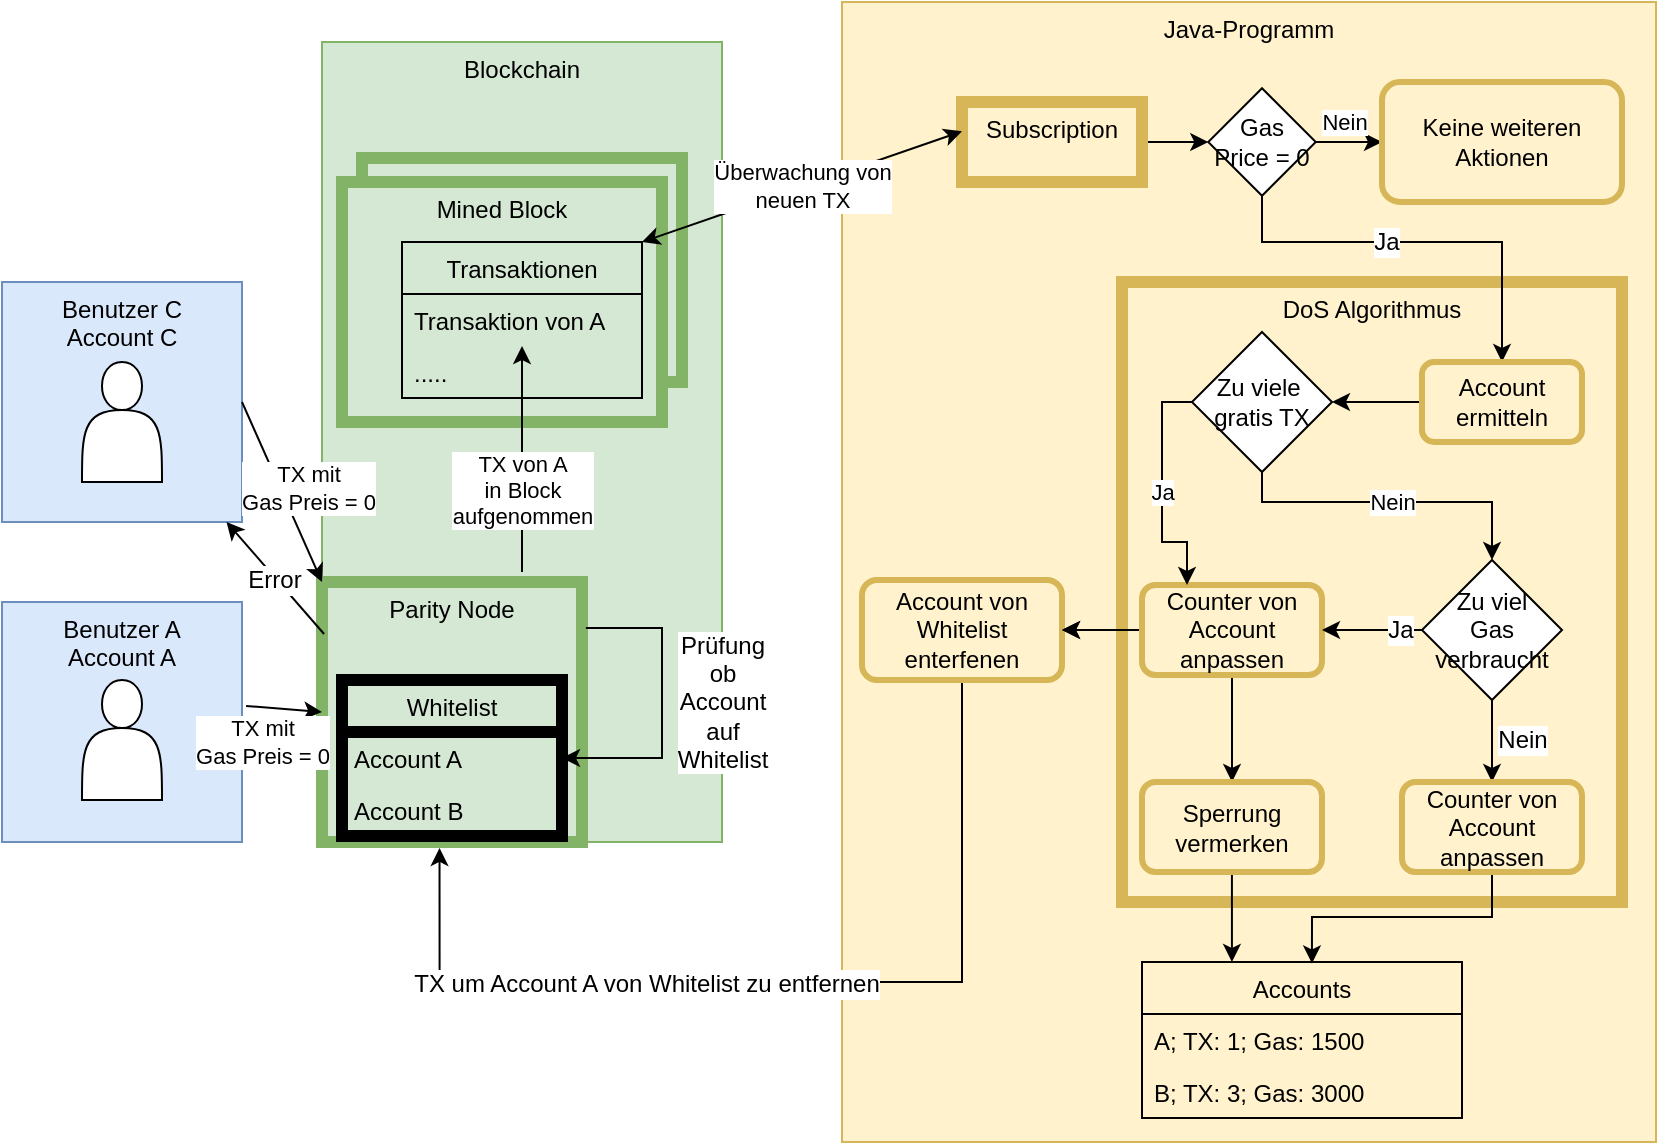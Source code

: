 <mxfile version="12.6.5" type="device"><diagram id="C5RBs43oDa-KdzZeNtuy" name="Page-1"><mxGraphModel dx="675" dy="453" grid="1" gridSize="10" guides="1" tooltips="1" connect="1" arrows="1" fold="1" page="1" pageScale="1" pageWidth="827" pageHeight="1169" math="0" shadow="0"><root><mxCell id="WIyWlLk6GJQsqaUBKTNV-0"/><mxCell id="WIyWlLk6GJQsqaUBKTNV-1" parent="WIyWlLk6GJQsqaUBKTNV-0"/><mxCell id="ft69SRLJZ1m-SMPkeMI6-1" value="Blockchain" style="rounded=0;whiteSpace=wrap;html=1;fillColor=#d5e8d4;strokeColor=#82b366;verticalAlign=top;" vertex="1" parent="WIyWlLk6GJQsqaUBKTNV-1"><mxGeometry x="160" y="40" width="200" height="400" as="geometry"/></mxCell><mxCell id="ft69SRLJZ1m-SMPkeMI6-31" value="" style="rounded=0;whiteSpace=wrap;html=1;strokeWidth=6;labelPosition=center;verticalLabelPosition=middle;align=center;verticalAlign=top;fillColor=#d5e8d4;strokeColor=#82b366;" vertex="1" parent="WIyWlLk6GJQsqaUBKTNV-1"><mxGeometry x="180" y="98" width="160" height="112" as="geometry"/></mxCell><mxCell id="ft69SRLJZ1m-SMPkeMI6-0" value="Benutzer A&lt;br&gt;Account A" style="rounded=0;whiteSpace=wrap;html=1;fillColor=#dae8fc;strokeColor=#6c8ebf;verticalAlign=top;" vertex="1" parent="WIyWlLk6GJQsqaUBKTNV-1"><mxGeometry y="320" width="120" height="120" as="geometry"/></mxCell><mxCell id="ft69SRLJZ1m-SMPkeMI6-2" value="Java-Programm" style="rounded=0;whiteSpace=wrap;html=1;fillColor=#fff2cc;strokeColor=#d6b656;verticalAlign=top;" vertex="1" parent="WIyWlLk6GJQsqaUBKTNV-1"><mxGeometry x="420" y="20" width="407" height="570" as="geometry"/></mxCell><mxCell id="ft69SRLJZ1m-SMPkeMI6-7" value="" style="shape=actor;whiteSpace=wrap;html=1;" vertex="1" parent="WIyWlLk6GJQsqaUBKTNV-1"><mxGeometry x="40" y="359" width="40" height="60" as="geometry"/></mxCell><mxCell id="ft69SRLJZ1m-SMPkeMI6-8" value="Parity Node" style="whiteSpace=wrap;html=1;aspect=fixed;verticalAlign=top;fillColor=#d5e8d4;strokeColor=#82b366;strokeWidth=6;" vertex="1" parent="WIyWlLk6GJQsqaUBKTNV-1"><mxGeometry x="160" y="310" width="130" height="130" as="geometry"/></mxCell><mxCell id="ft69SRLJZ1m-SMPkeMI6-10" value="Whitelist" style="swimlane;fontStyle=0;childLayout=stackLayout;horizontal=1;startSize=26;fillColor=none;horizontalStack=0;resizeParent=1;resizeParentMax=0;resizeLast=0;collapsible=1;marginBottom=0;strokeWidth=6;" vertex="1" parent="WIyWlLk6GJQsqaUBKTNV-1"><mxGeometry x="170" y="359" width="110" height="78" as="geometry"/></mxCell><mxCell id="ft69SRLJZ1m-SMPkeMI6-11" value="Account A" style="text;strokeColor=none;fillColor=none;align=left;verticalAlign=top;spacingLeft=4;spacingRight=4;overflow=hidden;rotatable=0;points=[[0,0.5],[1,0.5]];portConstraint=eastwest;" vertex="1" parent="ft69SRLJZ1m-SMPkeMI6-10"><mxGeometry y="26" width="110" height="26" as="geometry"/></mxCell><mxCell id="ft69SRLJZ1m-SMPkeMI6-12" value="Account B" style="text;strokeColor=none;fillColor=none;align=left;verticalAlign=top;spacingLeft=4;spacingRight=4;overflow=hidden;rotatable=0;points=[[0,0.5],[1,0.5]];portConstraint=eastwest;" vertex="1" parent="ft69SRLJZ1m-SMPkeMI6-10"><mxGeometry y="52" width="110" height="26" as="geometry"/></mxCell><mxCell id="ft69SRLJZ1m-SMPkeMI6-14" value="Benutzer C&lt;br&gt;Account C" style="rounded=0;whiteSpace=wrap;html=1;fillColor=#dae8fc;strokeColor=#6c8ebf;verticalAlign=top;" vertex="1" parent="WIyWlLk6GJQsqaUBKTNV-1"><mxGeometry y="160" width="120" height="120" as="geometry"/></mxCell><mxCell id="ft69SRLJZ1m-SMPkeMI6-15" value="" style="shape=actor;whiteSpace=wrap;html=1;" vertex="1" parent="WIyWlLk6GJQsqaUBKTNV-1"><mxGeometry x="40" y="200" width="40" height="60" as="geometry"/></mxCell><mxCell id="ft69SRLJZ1m-SMPkeMI6-17" value="Mined Block" style="rounded=0;whiteSpace=wrap;html=1;strokeWidth=6;labelPosition=center;verticalLabelPosition=middle;align=center;verticalAlign=top;fillColor=#d5e8d4;strokeColor=#82b366;" vertex="1" parent="WIyWlLk6GJQsqaUBKTNV-1"><mxGeometry x="170" y="110" width="160" height="120" as="geometry"/></mxCell><mxCell id="ft69SRLJZ1m-SMPkeMI6-18" value="Transaktionen" style="swimlane;fontStyle=0;childLayout=stackLayout;horizontal=1;startSize=26;fillColor=none;horizontalStack=0;resizeParent=1;resizeParentMax=0;resizeLast=0;collapsible=1;marginBottom=0;strokeWidth=1;" vertex="1" parent="WIyWlLk6GJQsqaUBKTNV-1"><mxGeometry x="200" y="140" width="120" height="78" as="geometry"/></mxCell><mxCell id="ft69SRLJZ1m-SMPkeMI6-19" value="Transaktion von A" style="text;strokeColor=none;fillColor=none;align=left;verticalAlign=top;spacingLeft=4;spacingRight=4;overflow=hidden;rotatable=0;points=[[0,0.5],[1,0.5]];portConstraint=eastwest;" vertex="1" parent="ft69SRLJZ1m-SMPkeMI6-18"><mxGeometry y="26" width="120" height="26" as="geometry"/></mxCell><mxCell id="ft69SRLJZ1m-SMPkeMI6-20" value="....." style="text;strokeColor=none;fillColor=none;align=left;verticalAlign=top;spacingLeft=4;spacingRight=4;overflow=hidden;rotatable=0;points=[[0,0.5],[1,0.5]];portConstraint=eastwest;" vertex="1" parent="ft69SRLJZ1m-SMPkeMI6-18"><mxGeometry y="52" width="120" height="26" as="geometry"/></mxCell><mxCell id="ft69SRLJZ1m-SMPkeMI6-22" value="TX mit &lt;br&gt;Gas Preis = 0" style="endArrow=classic;html=1;exitX=1.017;exitY=0.433;exitDx=0;exitDy=0;entryX=0;entryY=0.5;entryDx=0;entryDy=0;exitPerimeter=0;" edge="1" parent="WIyWlLk6GJQsqaUBKTNV-1" source="ft69SRLJZ1m-SMPkeMI6-0" target="ft69SRLJZ1m-SMPkeMI6-8"><mxGeometry x="-0.488" y="-17" width="50" height="50" relative="1" as="geometry"><mxPoint x="40" y="510" as="sourcePoint"/><mxPoint x="90" y="460" as="targetPoint"/><mxPoint as="offset"/></mxGeometry></mxCell><mxCell id="ft69SRLJZ1m-SMPkeMI6-23" value="TX mit &lt;br&gt;Gas Preis = 0" style="endArrow=classic;html=1;exitX=1;exitY=0.5;exitDx=0;exitDy=0;entryX=0;entryY=0;entryDx=0;entryDy=0;" edge="1" parent="WIyWlLk6GJQsqaUBKTNV-1" source="ft69SRLJZ1m-SMPkeMI6-14" target="ft69SRLJZ1m-SMPkeMI6-8"><mxGeometry x="0.071" y="13" width="50" height="50" relative="1" as="geometry"><mxPoint x="40" y="510" as="sourcePoint"/><mxPoint x="90" y="460" as="targetPoint"/><mxPoint as="offset"/></mxGeometry></mxCell><mxCell id="ft69SRLJZ1m-SMPkeMI6-24" value="" style="endArrow=classic;html=1;exitX=1.015;exitY=0.177;exitDx=0;exitDy=0;exitPerimeter=0;entryX=1;entryY=0.5;entryDx=0;entryDy=0;strokeColor=#000000;rounded=0;" edge="1" parent="WIyWlLk6GJQsqaUBKTNV-1" source="ft69SRLJZ1m-SMPkeMI6-8" target="ft69SRLJZ1m-SMPkeMI6-11"><mxGeometry width="50" height="50" relative="1" as="geometry"><mxPoint x="-80" y="510" as="sourcePoint"/><mxPoint x="380" y="333" as="targetPoint"/><Array as="points"><mxPoint x="330" y="333"/><mxPoint x="330" y="398"/></Array></mxGeometry></mxCell><mxCell id="ft69SRLJZ1m-SMPkeMI6-25" value="Prüfung&lt;br&gt;ob&lt;br&gt;Account&lt;br&gt;auf&lt;br&gt;Whitelist" style="text;html=1;align=center;verticalAlign=middle;resizable=0;points=[];labelBackgroundColor=#ffffff;" vertex="1" connectable="0" parent="ft69SRLJZ1m-SMPkeMI6-24"><mxGeometry x="-0.557" y="-17" relative="1" as="geometry"><mxPoint x="34.25" y="20.0" as="offset"/></mxGeometry></mxCell><mxCell id="ft69SRLJZ1m-SMPkeMI6-26" value="" style="endArrow=classic;html=1;strokeColor=#000000;exitX=0.008;exitY=0.2;exitDx=0;exitDy=0;exitPerimeter=0;" edge="1" parent="WIyWlLk6GJQsqaUBKTNV-1" source="ft69SRLJZ1m-SMPkeMI6-8" target="ft69SRLJZ1m-SMPkeMI6-14"><mxGeometry width="50" height="50" relative="1" as="geometry"><mxPoint x="40" y="510" as="sourcePoint"/><mxPoint x="90" y="460" as="targetPoint"/></mxGeometry></mxCell><mxCell id="ft69SRLJZ1m-SMPkeMI6-27" value="Error" style="text;html=1;align=center;verticalAlign=middle;resizable=0;points=[];labelBackgroundColor=#ffffff;" vertex="1" connectable="0" parent="ft69SRLJZ1m-SMPkeMI6-26"><mxGeometry x="0.315" y="-3" relative="1" as="geometry"><mxPoint x="4.74" y="11.52" as="offset"/></mxGeometry></mxCell><mxCell id="ft69SRLJZ1m-SMPkeMI6-28" value="TX von A &lt;br&gt;in Block&lt;br&gt;aufgenommen" style="endArrow=classic;html=1;strokeColor=#000000;" edge="1" parent="WIyWlLk6GJQsqaUBKTNV-1" target="ft69SRLJZ1m-SMPkeMI6-19"><mxGeometry x="-0.268" width="50" height="50" relative="1" as="geometry"><mxPoint x="260" y="305" as="sourcePoint"/><mxPoint x="-30" y="460" as="targetPoint"/><mxPoint as="offset"/></mxGeometry></mxCell><mxCell id="ft69SRLJZ1m-SMPkeMI6-42" style="edgeStyle=orthogonalEdgeStyle;rounded=0;orthogonalLoop=1;jettySize=auto;html=1;exitX=1;exitY=0.5;exitDx=0;exitDy=0;entryX=0;entryY=0.5;entryDx=0;entryDy=0;strokeColor=#000000;" edge="1" parent="WIyWlLk6GJQsqaUBKTNV-1" source="ft69SRLJZ1m-SMPkeMI6-29" target="ft69SRLJZ1m-SMPkeMI6-41"><mxGeometry relative="1" as="geometry"/></mxCell><mxCell id="ft69SRLJZ1m-SMPkeMI6-29" value="Subscription" style="rounded=0;whiteSpace=wrap;html=1;strokeWidth=6;fillColor=#fff2cc;strokeColor=#d6b656;verticalAlign=top;" vertex="1" parent="WIyWlLk6GJQsqaUBKTNV-1"><mxGeometry x="480" y="70" width="90" height="40" as="geometry"/></mxCell><mxCell id="ft69SRLJZ1m-SMPkeMI6-34" value="Überwachung von&lt;br&gt;neuen TX" style="endArrow=classic;startArrow=classic;html=1;strokeColor=#000000;entryX=0;entryY=0.367;entryDx=0;entryDy=0;entryPerimeter=0;exitX=1;exitY=0;exitDx=0;exitDy=0;" edge="1" parent="WIyWlLk6GJQsqaUBKTNV-1" source="ft69SRLJZ1m-SMPkeMI6-18" target="ft69SRLJZ1m-SMPkeMI6-29"><mxGeometry width="50" height="50" relative="1" as="geometry"><mxPoint x="490" y="180" as="sourcePoint"/><mxPoint x="540" y="130" as="targetPoint"/></mxGeometry></mxCell><mxCell id="ft69SRLJZ1m-SMPkeMI6-35" value="Accounts" style="swimlane;fontStyle=0;childLayout=stackLayout;horizontal=1;startSize=26;fillColor=none;horizontalStack=0;resizeParent=1;resizeParentMax=0;resizeLast=0;collapsible=1;marginBottom=0;strokeWidth=1;" vertex="1" parent="WIyWlLk6GJQsqaUBKTNV-1"><mxGeometry x="570" y="500" width="160" height="78" as="geometry"/></mxCell><mxCell id="ft69SRLJZ1m-SMPkeMI6-36" value="A; TX: 1; Gas: 1500" style="text;strokeColor=none;fillColor=none;align=left;verticalAlign=top;spacingLeft=4;spacingRight=4;overflow=hidden;rotatable=0;points=[[0,0.5],[1,0.5]];portConstraint=eastwest;" vertex="1" parent="ft69SRLJZ1m-SMPkeMI6-35"><mxGeometry y="26" width="160" height="26" as="geometry"/></mxCell><mxCell id="ft69SRLJZ1m-SMPkeMI6-37" value="B; TX: 3; Gas: 3000" style="text;strokeColor=none;fillColor=none;align=left;verticalAlign=top;spacingLeft=4;spacingRight=4;overflow=hidden;rotatable=0;points=[[0,0.5],[1,0.5]];portConstraint=eastwest;" vertex="1" parent="ft69SRLJZ1m-SMPkeMI6-35"><mxGeometry y="52" width="160" height="26" as="geometry"/></mxCell><mxCell id="ft69SRLJZ1m-SMPkeMI6-39" value="DoS Algorithmus" style="rounded=0;whiteSpace=wrap;html=1;strokeWidth=6;fillColor=#fff2cc;strokeColor=#d6b656;verticalAlign=top;" vertex="1" parent="WIyWlLk6GJQsqaUBKTNV-1"><mxGeometry x="560" y="160" width="250" height="310" as="geometry"/></mxCell><mxCell id="ft69SRLJZ1m-SMPkeMI6-45" value="Nein" style="edgeStyle=orthogonalEdgeStyle;rounded=0;orthogonalLoop=1;jettySize=auto;html=1;exitX=1;exitY=0.5;exitDx=0;exitDy=0;strokeColor=#000000;" edge="1" parent="WIyWlLk6GJQsqaUBKTNV-1" source="ft69SRLJZ1m-SMPkeMI6-41" target="ft69SRLJZ1m-SMPkeMI6-44"><mxGeometry x="0.089" y="-10" relative="1" as="geometry"><mxPoint x="680" y="96" as="targetPoint"/><mxPoint as="offset"/></mxGeometry></mxCell><mxCell id="ft69SRLJZ1m-SMPkeMI6-50" value="" style="edgeStyle=orthogonalEdgeStyle;rounded=0;orthogonalLoop=1;jettySize=auto;html=1;strokeColor=#000000;" edge="1" parent="WIyWlLk6GJQsqaUBKTNV-1" source="ft69SRLJZ1m-SMPkeMI6-41" target="ft69SRLJZ1m-SMPkeMI6-69"><mxGeometry relative="1" as="geometry"><Array as="points"><mxPoint x="630" y="140"/><mxPoint x="750" y="140"/></Array></mxGeometry></mxCell><mxCell id="ft69SRLJZ1m-SMPkeMI6-51" value="Ja" style="text;html=1;align=center;verticalAlign=middle;resizable=0;points=[];labelBackgroundColor=#ffffff;" vertex="1" connectable="0" parent="ft69SRLJZ1m-SMPkeMI6-50"><mxGeometry x="-0.17" relative="1" as="geometry"><mxPoint as="offset"/></mxGeometry></mxCell><mxCell id="ft69SRLJZ1m-SMPkeMI6-41" value="Gas Price = 0" style="rhombus;whiteSpace=wrap;html=1;strokeWidth=1;verticalAlign=middle;labelPosition=center;verticalLabelPosition=middle;align=center;" vertex="1" parent="WIyWlLk6GJQsqaUBKTNV-1"><mxGeometry x="603.13" y="63.13" width="53.75" height="53.75" as="geometry"/></mxCell><mxCell id="ft69SRLJZ1m-SMPkeMI6-44" value="Keine weiteren&lt;br&gt;Aktionen" style="rounded=1;whiteSpace=wrap;html=1;strokeWidth=3;fillColor=#fff2cc;strokeColor=#d6b656;" vertex="1" parent="WIyWlLk6GJQsqaUBKTNV-1"><mxGeometry x="690" y="60" width="120" height="60" as="geometry"/></mxCell><mxCell id="ft69SRLJZ1m-SMPkeMI6-67" style="edgeStyle=orthogonalEdgeStyle;rounded=0;orthogonalLoop=1;jettySize=auto;html=1;strokeColor=#000000;entryX=0.452;entryY=1.023;entryDx=0;entryDy=0;entryPerimeter=0;" edge="1" parent="WIyWlLk6GJQsqaUBKTNV-1" source="ft69SRLJZ1m-SMPkeMI6-46" target="ft69SRLJZ1m-SMPkeMI6-8"><mxGeometry relative="1" as="geometry"><mxPoint x="260" y="430" as="targetPoint"/><Array as="points"><mxPoint x="480" y="510"/><mxPoint x="219" y="510"/></Array></mxGeometry></mxCell><mxCell id="ft69SRLJZ1m-SMPkeMI6-82" value="TX um Account A von Whitelist zu entfernen" style="text;html=1;align=center;verticalAlign=middle;resizable=0;points=[];labelBackgroundColor=#ffffff;" vertex="1" connectable="0" parent="ft69SRLJZ1m-SMPkeMI6-67"><mxGeometry x="0.291" y="1" relative="1" as="geometry"><mxPoint as="offset"/></mxGeometry></mxCell><mxCell id="ft69SRLJZ1m-SMPkeMI6-46" value="Account von Whitelist enterfenen" style="rounded=1;whiteSpace=wrap;html=1;strokeWidth=3;fillColor=#fff2cc;strokeColor=#d6b656;" vertex="1" parent="WIyWlLk6GJQsqaUBKTNV-1"><mxGeometry x="430" y="309" width="100" height="50" as="geometry"/></mxCell><mxCell id="ft69SRLJZ1m-SMPkeMI6-57" value="Nein" style="edgeStyle=orthogonalEdgeStyle;rounded=0;orthogonalLoop=1;jettySize=auto;html=1;strokeColor=#000000;" edge="1" parent="WIyWlLk6GJQsqaUBKTNV-1" source="ft69SRLJZ1m-SMPkeMI6-53" target="ft69SRLJZ1m-SMPkeMI6-54"><mxGeometry relative="1" as="geometry"><Array as="points"><mxPoint x="630" y="270"/><mxPoint x="745" y="270"/></Array></mxGeometry></mxCell><mxCell id="ft69SRLJZ1m-SMPkeMI6-53" value="Zu viele&amp;nbsp;&lt;br&gt;gratis TX" style="rhombus;whiteSpace=wrap;html=1;strokeWidth=1;" vertex="1" parent="WIyWlLk6GJQsqaUBKTNV-1"><mxGeometry x="595" y="185" width="70" height="70" as="geometry"/></mxCell><mxCell id="ft69SRLJZ1m-SMPkeMI6-60" style="edgeStyle=orthogonalEdgeStyle;rounded=0;orthogonalLoop=1;jettySize=auto;html=1;entryX=0.5;entryY=0;entryDx=0;entryDy=0;strokeColor=#000000;" edge="1" parent="WIyWlLk6GJQsqaUBKTNV-1" source="ft69SRLJZ1m-SMPkeMI6-54" target="ft69SRLJZ1m-SMPkeMI6-55"><mxGeometry relative="1" as="geometry"/></mxCell><mxCell id="ft69SRLJZ1m-SMPkeMI6-61" value="Nein" style="text;html=1;align=center;verticalAlign=middle;resizable=0;points=[];labelBackgroundColor=#ffffff;" vertex="1" connectable="0" parent="ft69SRLJZ1m-SMPkeMI6-60"><mxGeometry x="0.297" y="2" relative="1" as="geometry"><mxPoint x="13" y="-7" as="offset"/></mxGeometry></mxCell><mxCell id="ft69SRLJZ1m-SMPkeMI6-65" style="edgeStyle=orthogonalEdgeStyle;rounded=0;orthogonalLoop=1;jettySize=auto;html=1;entryX=1;entryY=0.5;entryDx=0;entryDy=0;strokeColor=#000000;" edge="1" parent="WIyWlLk6GJQsqaUBKTNV-1" source="ft69SRLJZ1m-SMPkeMI6-72" target="ft69SRLJZ1m-SMPkeMI6-46"><mxGeometry relative="1" as="geometry"/></mxCell><mxCell id="ft69SRLJZ1m-SMPkeMI6-54" value="Zu viel&lt;br&gt;Gas&lt;br&gt;verbraucht" style="rhombus;whiteSpace=wrap;html=1;strokeWidth=1;" vertex="1" parent="WIyWlLk6GJQsqaUBKTNV-1"><mxGeometry x="710" y="299" width="70" height="70" as="geometry"/></mxCell><mxCell id="ft69SRLJZ1m-SMPkeMI6-62" style="edgeStyle=orthogonalEdgeStyle;rounded=0;orthogonalLoop=1;jettySize=auto;html=1;entryX=0.531;entryY=0.009;entryDx=0;entryDy=0;entryPerimeter=0;strokeColor=#000000;" edge="1" parent="WIyWlLk6GJQsqaUBKTNV-1" source="ft69SRLJZ1m-SMPkeMI6-55" target="ft69SRLJZ1m-SMPkeMI6-35"><mxGeometry relative="1" as="geometry"/></mxCell><mxCell id="ft69SRLJZ1m-SMPkeMI6-55" value="Counter von Account&lt;br&gt;anpassen" style="rounded=1;whiteSpace=wrap;html=1;strokeWidth=3;fillColor=#fff2cc;strokeColor=#d6b656;" vertex="1" parent="WIyWlLk6GJQsqaUBKTNV-1"><mxGeometry x="700" y="410" width="90" height="45" as="geometry"/></mxCell><mxCell id="ft69SRLJZ1m-SMPkeMI6-70" value="" style="edgeStyle=orthogonalEdgeStyle;rounded=0;orthogonalLoop=1;jettySize=auto;html=1;strokeColor=#000000;" edge="1" parent="WIyWlLk6GJQsqaUBKTNV-1" source="ft69SRLJZ1m-SMPkeMI6-69" target="ft69SRLJZ1m-SMPkeMI6-53"><mxGeometry relative="1" as="geometry"/></mxCell><mxCell id="ft69SRLJZ1m-SMPkeMI6-69" value="Account ermitteln" style="rounded=1;whiteSpace=wrap;html=1;strokeWidth=3;fillColor=#fff2cc;strokeColor=#d6b656;" vertex="1" parent="WIyWlLk6GJQsqaUBKTNV-1"><mxGeometry x="710" y="200" width="80" height="40" as="geometry"/></mxCell><mxCell id="ft69SRLJZ1m-SMPkeMI6-75" value="" style="edgeStyle=orthogonalEdgeStyle;rounded=0;orthogonalLoop=1;jettySize=auto;html=1;strokeColor=#000000;" edge="1" parent="WIyWlLk6GJQsqaUBKTNV-1" source="ft69SRLJZ1m-SMPkeMI6-72" target="ft69SRLJZ1m-SMPkeMI6-46"><mxGeometry relative="1" as="geometry"/></mxCell><mxCell id="ft69SRLJZ1m-SMPkeMI6-77" style="edgeStyle=orthogonalEdgeStyle;rounded=0;orthogonalLoop=1;jettySize=auto;html=1;strokeColor=#000000;entryX=0.5;entryY=0;entryDx=0;entryDy=0;" edge="1" parent="WIyWlLk6GJQsqaUBKTNV-1" source="ft69SRLJZ1m-SMPkeMI6-72" target="ft69SRLJZ1m-SMPkeMI6-78"><mxGeometry relative="1" as="geometry"><mxPoint x="615" y="428" as="targetPoint"/></mxGeometry></mxCell><mxCell id="ft69SRLJZ1m-SMPkeMI6-72" value="Counter von Account&lt;br&gt;anpassen" style="rounded=1;whiteSpace=wrap;html=1;strokeWidth=3;fillColor=#fff2cc;strokeColor=#d6b656;" vertex="1" parent="WIyWlLk6GJQsqaUBKTNV-1"><mxGeometry x="570" y="311.5" width="90" height="45" as="geometry"/></mxCell><mxCell id="ft69SRLJZ1m-SMPkeMI6-73" style="edgeStyle=orthogonalEdgeStyle;rounded=0;orthogonalLoop=1;jettySize=auto;html=1;entryX=1;entryY=0.5;entryDx=0;entryDy=0;strokeColor=#000000;" edge="1" parent="WIyWlLk6GJQsqaUBKTNV-1" source="ft69SRLJZ1m-SMPkeMI6-54" target="ft69SRLJZ1m-SMPkeMI6-72"><mxGeometry relative="1" as="geometry"><mxPoint x="710" y="335" as="sourcePoint"/><mxPoint x="550" y="335" as="targetPoint"/></mxGeometry></mxCell><mxCell id="ft69SRLJZ1m-SMPkeMI6-74" value="Ja" style="text;html=1;align=center;verticalAlign=middle;resizable=0;points=[];labelBackgroundColor=#ffffff;" vertex="1" connectable="0" parent="ft69SRLJZ1m-SMPkeMI6-73"><mxGeometry x="-0.555" y="8" relative="1" as="geometry"><mxPoint x="0.01" y="-8" as="offset"/></mxGeometry></mxCell><mxCell id="ft69SRLJZ1m-SMPkeMI6-76" value="Ja" style="edgeStyle=orthogonalEdgeStyle;rounded=0;orthogonalLoop=1;jettySize=auto;html=1;entryX=0.25;entryY=0;entryDx=0;entryDy=0;strokeColor=#000000;exitX=0;exitY=0.5;exitDx=0;exitDy=0;" edge="1" parent="WIyWlLk6GJQsqaUBKTNV-1" source="ft69SRLJZ1m-SMPkeMI6-53" target="ft69SRLJZ1m-SMPkeMI6-72"><mxGeometry relative="1" as="geometry"><Array as="points"><mxPoint x="580" y="220"/><mxPoint x="580" y="290"/><mxPoint x="593" y="290"/></Array></mxGeometry></mxCell><mxCell id="ft69SRLJZ1m-SMPkeMI6-83" style="edgeStyle=orthogonalEdgeStyle;rounded=0;orthogonalLoop=1;jettySize=auto;html=1;entryX=0.281;entryY=0;entryDx=0;entryDy=0;entryPerimeter=0;strokeColor=#000000;" edge="1" parent="WIyWlLk6GJQsqaUBKTNV-1" source="ft69SRLJZ1m-SMPkeMI6-78" target="ft69SRLJZ1m-SMPkeMI6-35"><mxGeometry relative="1" as="geometry"/></mxCell><mxCell id="ft69SRLJZ1m-SMPkeMI6-78" value="Sperrung vermerken" style="rounded=1;whiteSpace=wrap;html=1;strokeWidth=3;fillColor=#fff2cc;strokeColor=#d6b656;" vertex="1" parent="WIyWlLk6GJQsqaUBKTNV-1"><mxGeometry x="570" y="410" width="90" height="45" as="geometry"/></mxCell></root></mxGraphModel></diagram></mxfile>